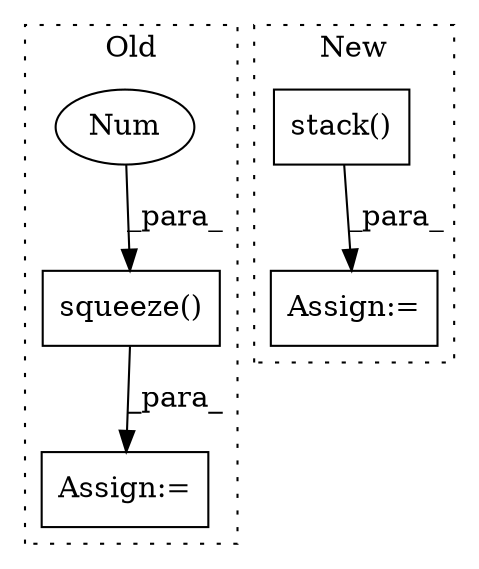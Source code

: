 digraph G {
subgraph cluster0 {
1 [label="squeeze()" a="75" s="2392,2431" l="38,1" shape="box"];
4 [label="Num" a="76" s="2430" l="1" shape="ellipse"];
5 [label="Assign:=" a="68" s="2389" l="3" shape="box"];
label = "Old";
style="dotted";
}
subgraph cluster1 {
2 [label="stack()" a="75" s="1962,1983" l="12,8" shape="box"];
3 [label="Assign:=" a="68" s="1959" l="3" shape="box"];
label = "New";
style="dotted";
}
1 -> 5 [label="_para_"];
2 -> 3 [label="_para_"];
4 -> 1 [label="_para_"];
}